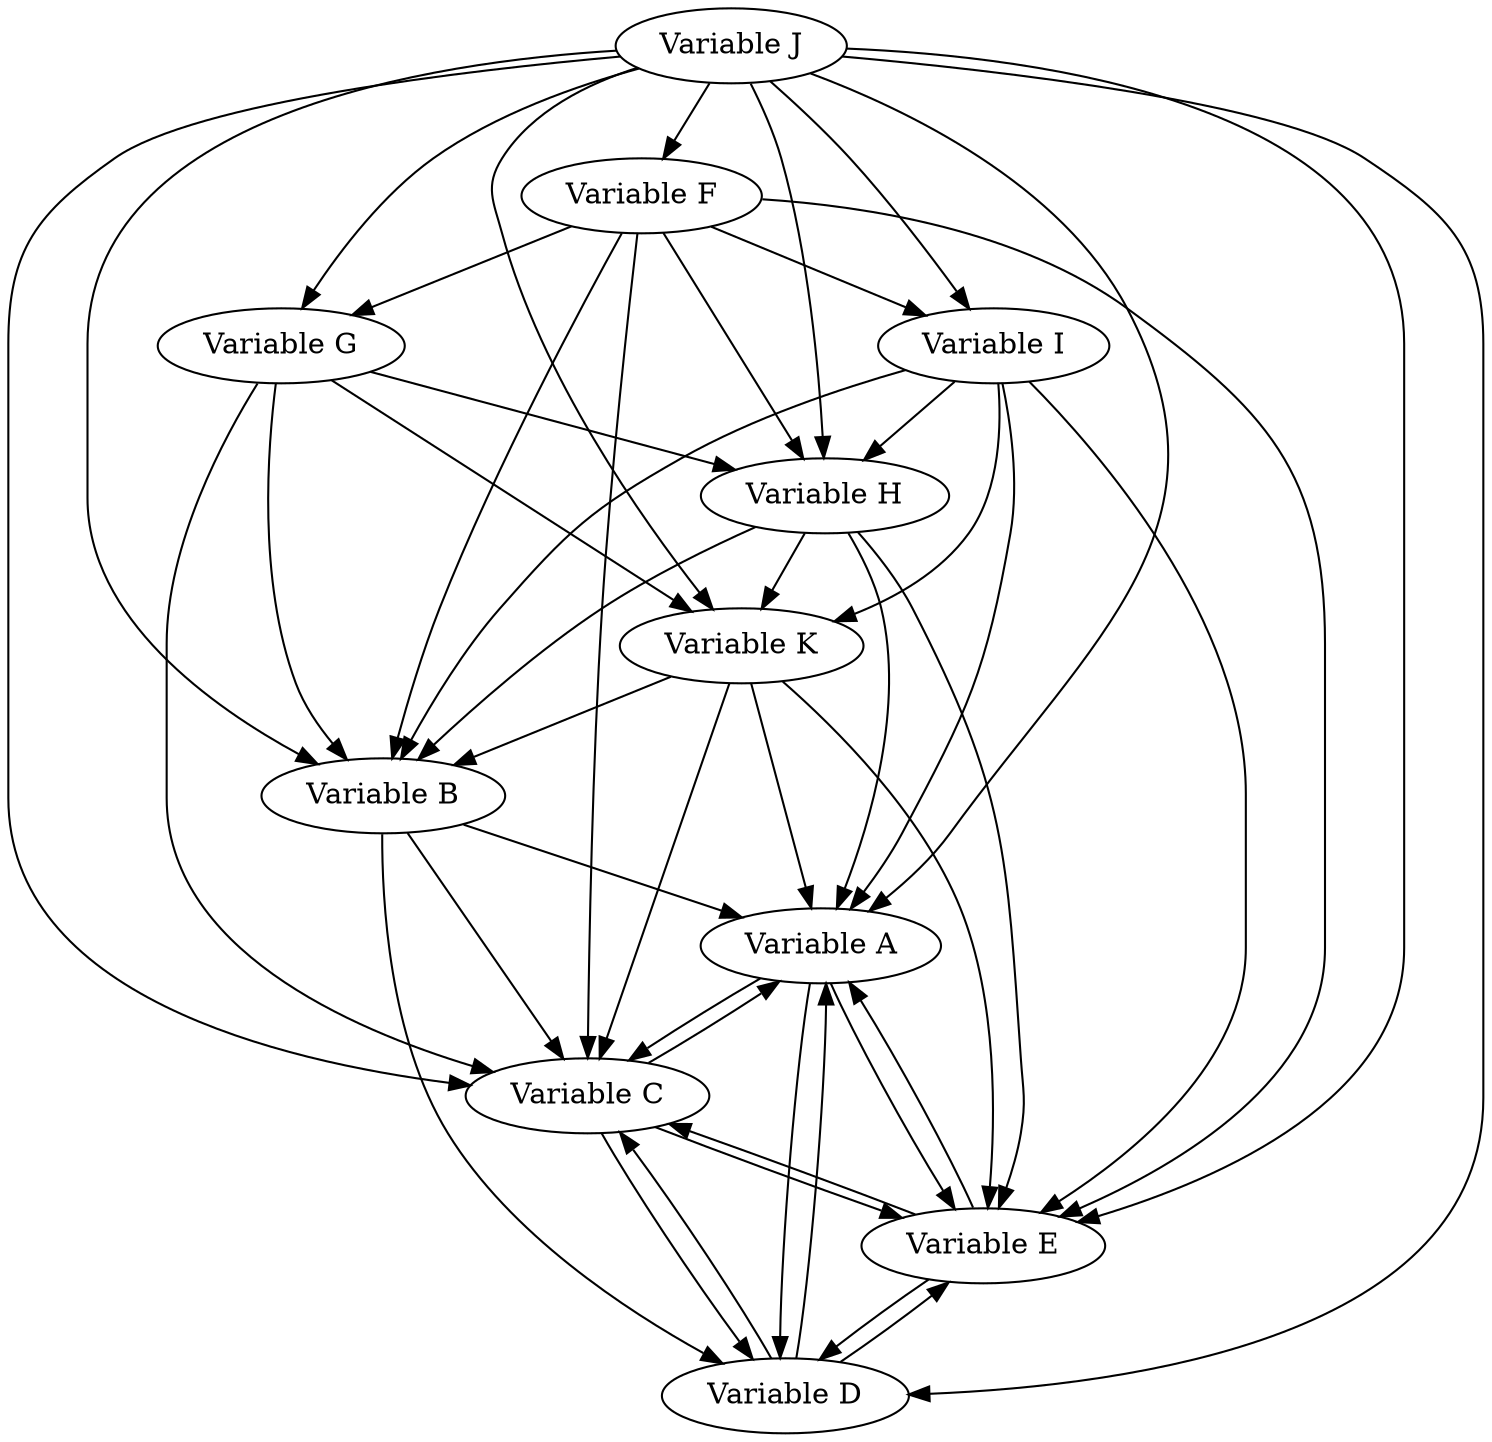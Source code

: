 // Causal DAG
digraph {
	A [label="Variable A"]
	B [label="Variable B"]
	C [label="Variable C"]
	D [label="Variable D"]
	E [label="Variable E"]
	F [label="Variable F"]
	G [label="Variable G"]
	H [label="Variable H"]
	I [label="Variable I"]
	J [label="Variable J"]
	K [label="Variable K"]
	A -> C
	A -> D
	A -> E
	B -> A
	B -> C
	B -> D
	C -> A
	C -> D
	C -> E
	D -> A
	D -> C
	D -> E
	E -> A
	E -> C
	E -> D
	F -> B
	F -> C
	F -> E
	F -> G
	F -> H
	F -> I
	G -> B
	G -> C
	G -> H
	G -> K
	H -> A
	H -> B
	H -> E
	H -> K
	I -> A
	I -> B
	I -> E
	I -> H
	I -> K
	J -> A
	J -> B
	J -> C
	J -> D
	J -> E
	J -> F
	J -> G
	J -> H
	J -> I
	J -> K
	K -> A
	K -> B
	K -> C
	K -> E
}
